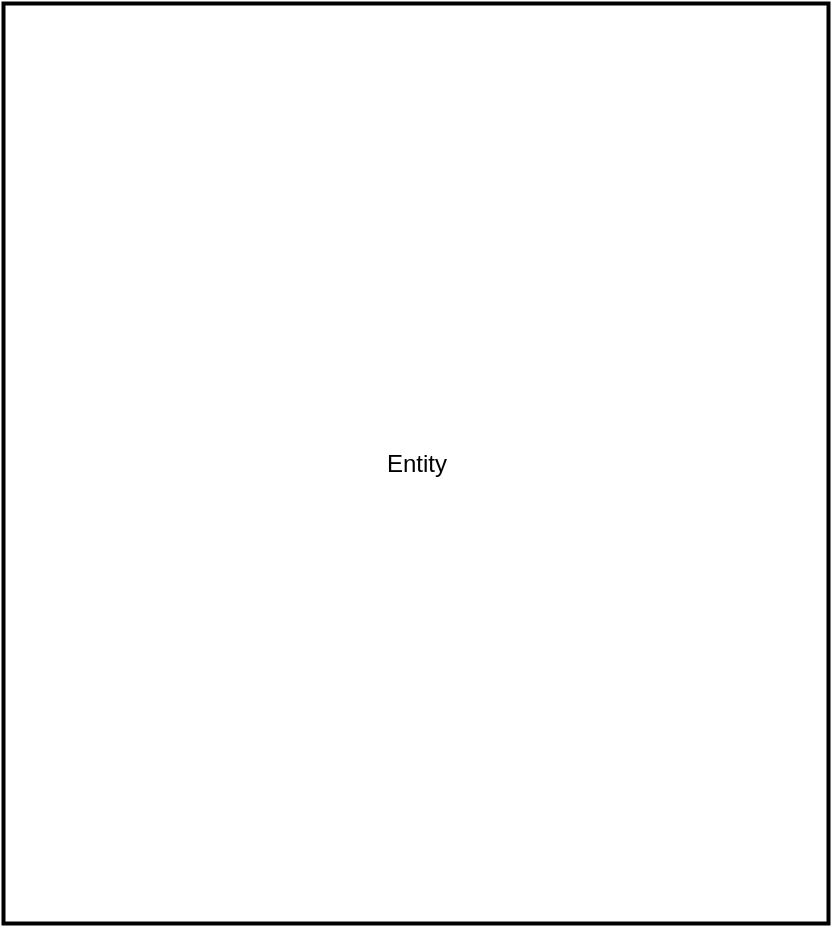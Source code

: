 <mxfile version="22.1.0" type="github">
  <diagram name="Página-1" id="rxr_JlP93RXZHUQ-2PYm">
    <mxGraphModel dx="1434" dy="739" grid="1" gridSize="10" guides="1" tooltips="1" connect="1" arrows="1" fold="1" page="1" pageScale="1" pageWidth="827" pageHeight="1169" math="0" shadow="0">
      <root>
        <mxCell id="0" />
        <mxCell id="1" parent="0" />
        <mxCell id="utcyCVV9auZkEbPXE8PV-1" value="Entity" style="whiteSpace=wrap;html=1;align=center;gradientColor=none;fillColor=default;strokeWidth=2;strokeColor=default;rotation=0;" vertex="1" parent="1">
          <mxGeometry x="293.75" y="23.75" width="412.5" height="460" as="geometry" />
        </mxCell>
      </root>
    </mxGraphModel>
  </diagram>
</mxfile>
